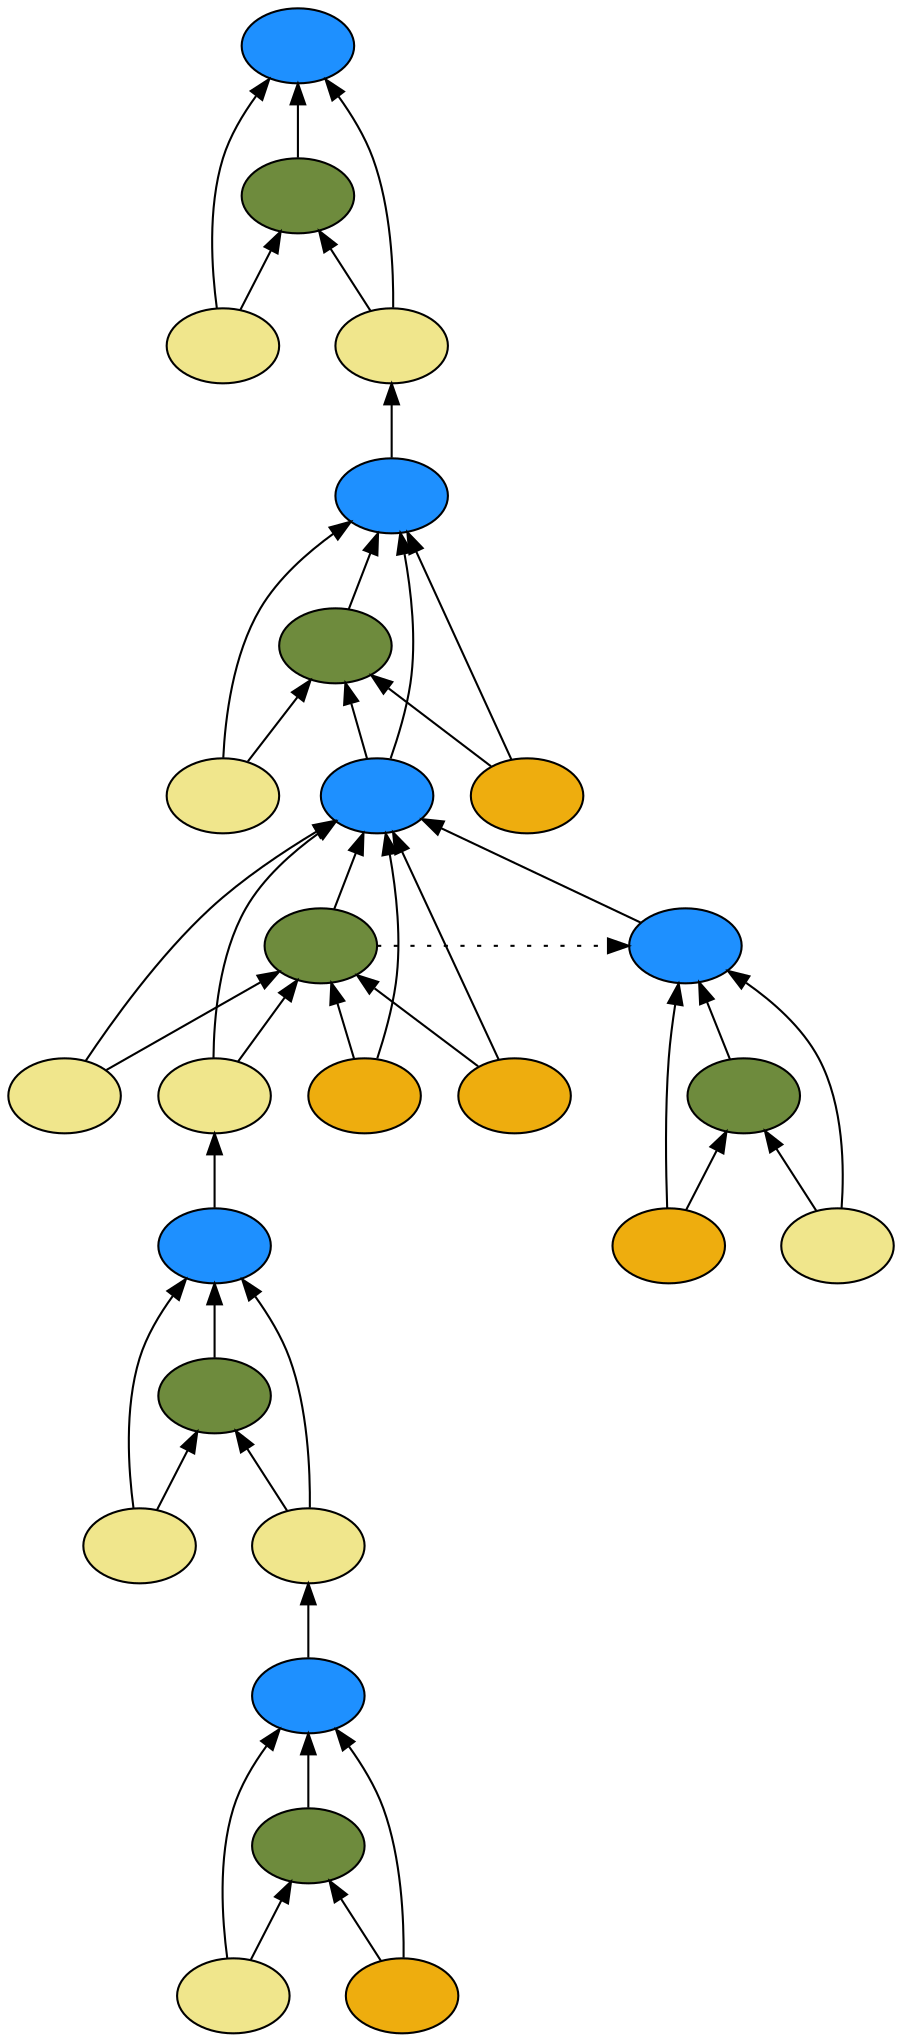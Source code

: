 digraph {
rankdir=BT
fontsize=24
subgraph clster1 {
subgraph clster2 {
"30372512"["fillcolor"="dodgerblue" "fontsize"="24" "label"="" "shape"="ellipse" "style"="filled" ]
"31225584"["fillcolor"="darkolivegreen4" "fontsize"="24" "label"="" "shape"="ellipse" "style"="filled" ]
"33378608"["fillcolor"="khaki" "fontsize"="24" "label"="" "shape"="ellipse" "style"="filled" ]
"32496912"["fillcolor"="darkgoldenrod2" "fontsize"="24" "label"="" "shape"="ellipse" "style"="filled" ]
}

subgraph clster3 {
"31015344"["fillcolor"="dodgerblue" "fontsize"="24" "label"="" "shape"="ellipse" "style"="filled" ]
"32878672"["fillcolor"="darkolivegreen4" "fontsize"="24" "label"="" "shape"="ellipse" "style"="filled" ]
"30473984"["fillcolor"="khaki" "fontsize"="24" "label"="" "shape"="ellipse" "style"="filled" ]
"30766480"["fillcolor"="khaki" "fontsize"="24" "label"="" "shape"="ellipse" "style"="filled" ]
}

subgraph clster4 {
"34460816"["fillcolor"="dodgerblue" "fontsize"="24" "label"="" "shape"="ellipse" "style"="filled" ]
"34491664"["fillcolor"="darkolivegreen4" "fontsize"="24" "label"="" "shape"="ellipse" "style"="filled" ]
"32454352"["fillcolor"="khaki" "fontsize"="24" "label"="" "shape"="ellipse" "style"="filled" ]
"31227776"["fillcolor"="dodgerblue" "fontsize"="24" "label"="" "shape"="ellipse" "style"="filled" ]
"34163504"["fillcolor"="darkolivegreen4" "fontsize"="24" "label"="" "shape"="ellipse" "style"="filled" ]
"35758960"["fillcolor"="khaki" "fontsize"="24" "label"="" "shape"="ellipse" "style"="filled" ]
"32504208"["fillcolor"="khaki" "fontsize"="24" "label"="" "shape"="ellipse" "style"="filled" ]
"32794384"["fillcolor"="darkgoldenrod2" "fontsize"="24" "label"="" "shape"="ellipse" "style"="filled" ]
"36008416"["fillcolor"="darkgoldenrod2" "fontsize"="24" "label"="" "shape"="ellipse" "style"="filled" ]
"37356800"["fillcolor"="darkgoldenrod2" "fontsize"="24" "label"="" "shape"="ellipse" "style"="filled" ]
}

subgraph clster5 {
"30753584"["fillcolor"="dodgerblue" "fontsize"="24" "label"="" "shape"="ellipse" "style"="filled" ]
"37540816"["fillcolor"="darkolivegreen4" "fontsize"="24" "label"="" "shape"="ellipse" "style"="filled" ]
"30738144"["fillcolor"="khaki" "fontsize"="24" "label"="" "shape"="ellipse" "style"="filled" ]
"30301216"["fillcolor"="khaki" "fontsize"="24" "label"="" "shape"="ellipse" "style"="filled" ]
}

}

subgraph clster6 {
"37253632"["fillcolor"="dodgerblue" "fontsize"="24" "label"="" "shape"="ellipse" "style"="filled" ]
"37497584"["fillcolor"="darkolivegreen4" "fontsize"="24" "label"="" "shape"="ellipse" "style"="filled" ]
"31215360"["fillcolor"="khaki" "fontsize"="24" "label"="" "shape"="ellipse" "style"="filled" ]
"38779248"["fillcolor"="darkgoldenrod2" "fontsize"="24" "label"="" "shape"="ellipse" "style"="filled" ]
}

"33378608" -> "30372512"["arrowhead"="normal" "color"="black" "constraint"="true" "style"="solid" ]
"33378608" -> "31225584"["arrowhead"="normal" "color"="black" "constraint"="true" "style"="solid" ]
"32496912" -> "30372512"["arrowhead"="normal" "color"="black" "constraint"="true" "style"="solid" ]
"32496912" -> "31225584"["arrowhead"="normal" "color"="black" "constraint"="true" "style"="solid" ]
"31225584" -> "30372512"["arrowhead"="normal" "color"="black" "constraint"="true" "style"="solid" ]
"30738144" -> "30753584"["arrowhead"="normal" "color"="black" "constraint"="true" "style"="solid" ]
"30738144" -> "37540816"["arrowhead"="normal" "color"="black" "constraint"="true" "style"="solid" ]
"30301216" -> "30753584"["arrowhead"="normal" "color"="black" "constraint"="true" "style"="solid" ]
"30301216" -> "37540816"["arrowhead"="normal" "color"="black" "constraint"="true" "style"="solid" ]
"34460816" -> "30301216"["arrowhead"="normal" "color"="black" "constraint"="true" "style"="solid" ]
"37540816" -> "30753584"["arrowhead"="normal" "color"="black" "constraint"="true" "style"="solid" ]
"30473984" -> "31015344"["arrowhead"="normal" "color"="black" "constraint"="true" "style"="solid" ]
"30473984" -> "32878672"["arrowhead"="normal" "color"="black" "constraint"="true" "style"="solid" ]
"30766480" -> "31015344"["arrowhead"="normal" "color"="black" "constraint"="true" "style"="solid" ]
"30766480" -> "32878672"["arrowhead"="normal" "color"="black" "constraint"="true" "style"="solid" ]
"30372512" -> "30766480"["arrowhead"="normal" "color"="black" "constraint"="true" "style"="solid" ]
"32878672" -> "31015344"["arrowhead"="normal" "color"="black" "constraint"="true" "style"="solid" ]
"32454352" -> "34460816"["arrowhead"="normal" "color"="black" "constraint"="true" "style"="solid" ]
"32454352" -> "34491664"["arrowhead"="normal" "color"="black" "constraint"="true" "style"="solid" ]
"31227776" -> "34460816"["arrowhead"="normal" "color"="black" "constraint"="true" "style"="solid" ]
"31227776" -> "34491664"["arrowhead"="normal" "color"="black" "constraint"="true" "style"="solid" ]
"35758960" -> "31227776"["arrowhead"="normal" "color"="black" "constraint"="true" "style"="solid" ]
"35758960" -> "34163504"["arrowhead"="normal" "color"="black" "constraint"="true" "style"="solid" ]
"32504208" -> "31227776"["arrowhead"="normal" "color"="black" "constraint"="true" "style"="solid" ]
"32504208" -> "34163504"["arrowhead"="normal" "color"="black" "constraint"="true" "style"="solid" ]
"31015344" -> "32504208"["arrowhead"="normal" "color"="black" "constraint"="true" "style"="solid" ]
"32794384" -> "31227776"["arrowhead"="normal" "color"="black" "constraint"="true" "style"="solid" ]
"32794384" -> "34163504"["arrowhead"="normal" "color"="black" "constraint"="true" "style"="solid" ]
"36008416" -> "31227776"["arrowhead"="normal" "color"="black" "constraint"="true" "style"="solid" ]
"36008416" -> "34163504"["arrowhead"="normal" "color"="black" "constraint"="true" "style"="solid" ]
"34163504" -> "31227776"["arrowhead"="normal" "color"="black" "constraint"="true" "style"="solid" ]
"37253632" -> "31227776"["arrowhead"="normal" "color"="black" "constraint"="true" "style"="solid" ]
"34163504" -> "37253632"["arrowhead"="normal" "color"="black" "constraint"="false" "style"="dotted" ]
"37356800" -> "34460816"["arrowhead"="normal" "color"="black" "constraint"="true" "style"="solid" ]
"37356800" -> "34491664"["arrowhead"="normal" "color"="black" "constraint"="true" "style"="solid" ]
"34491664" -> "34460816"["arrowhead"="normal" "color"="black" "constraint"="true" "style"="solid" ]
"31215360" -> "37253632"["arrowhead"="normal" "color"="black" "constraint"="true" "style"="solid" ]
"31215360" -> "37497584"["arrowhead"="normal" "color"="black" "constraint"="true" "style"="solid" ]
"38779248" -> "37253632"["arrowhead"="normal" "color"="black" "constraint"="true" "style"="solid" ]
"38779248" -> "37497584"["arrowhead"="normal" "color"="black" "constraint"="true" "style"="solid" ]
"37497584" -> "37253632"["arrowhead"="normal" "color"="black" "constraint"="true" "style"="solid" ]

}